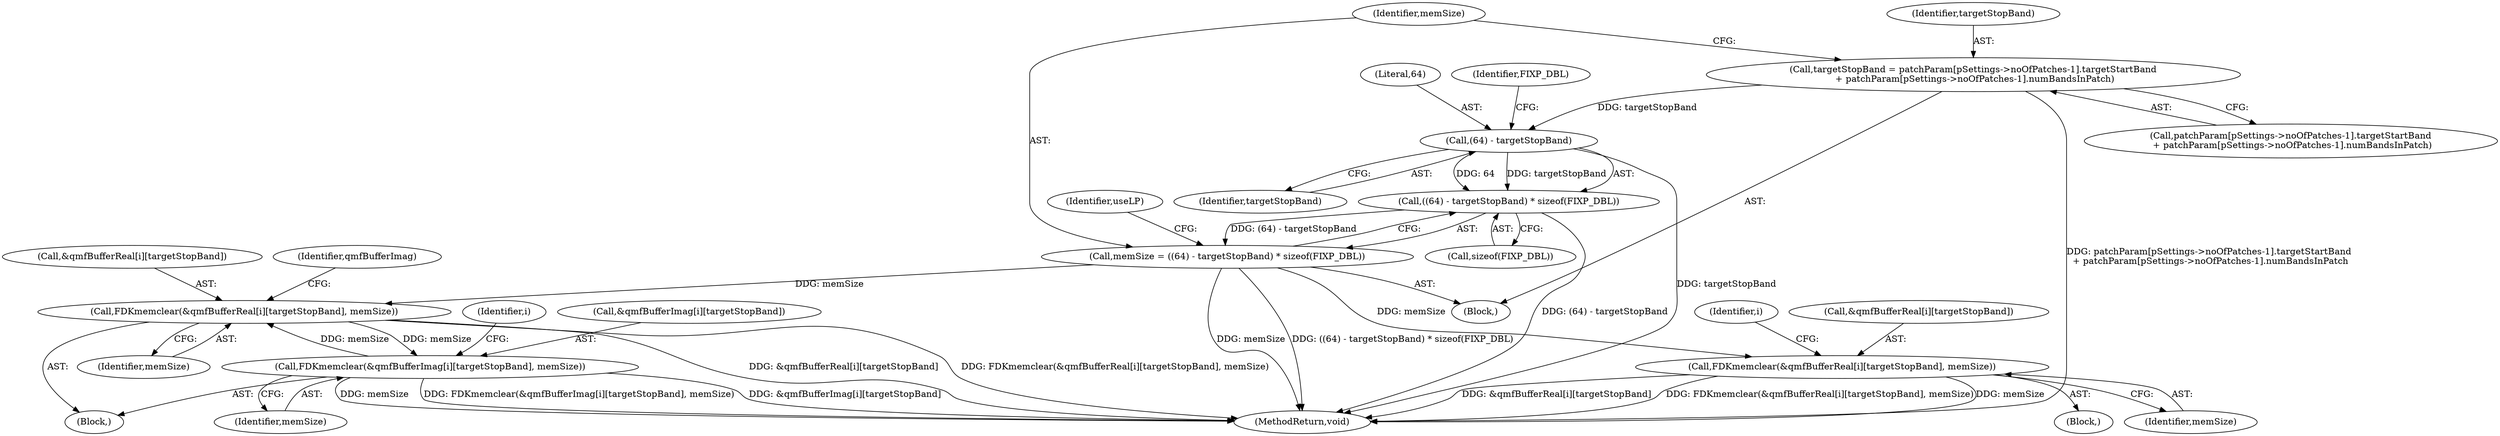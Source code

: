 digraph "0_Android_8e3be529372892e20ccf196809bc73276c822189@integer" {
"1000277" [label="(Call,targetStopBand = patchParam[pSettings->noOfPatches-1].targetStartBand\n + patchParam[pSettings->noOfPatches-1].numBandsInPatch)"];
"1000302" [label="(Call,(64) - targetStopBand)"];
"1000301" [label="(Call,((64) - targetStopBand) * sizeof(FIXP_DBL))"];
"1000299" [label="(Call,memSize = ((64) - targetStopBand) * sizeof(FIXP_DBL))"];
"1000321" [label="(Call,FDKmemclear(&qmfBufferReal[i][targetStopBand], memSize))"];
"1000329" [label="(Call,FDKmemclear(&qmfBufferImag[i][targetStopBand], memSize))"];
"1000348" [label="(Call,FDKmemclear(&qmfBufferReal[i][targetStopBand], memSize))"];
"1000349" [label="(Call,&qmfBufferReal[i][targetStopBand])"];
"1000321" [label="(Call,FDKmemclear(&qmfBufferReal[i][targetStopBand], memSize))"];
"1000301" [label="(Call,((64) - targetStopBand) * sizeof(FIXP_DBL))"];
"1000303" [label="(Literal,64)"];
"1000333" [label="(Identifier,qmfBufferImag)"];
"1000178" [label="(Block,)"];
"1000346" [label="(Identifier,i)"];
"1000320" [label="(Block,)"];
"1000347" [label="(Block,)"];
"1000348" [label="(Call,FDKmemclear(&qmfBufferReal[i][targetStopBand], memSize))"];
"1000329" [label="(Call,FDKmemclear(&qmfBufferImag[i][targetStopBand], memSize))"];
"1000302" [label="(Call,(64) - targetStopBand)"];
"1000322" [label="(Call,&qmfBufferReal[i][targetStopBand])"];
"1000336" [label="(Identifier,memSize)"];
"1000300" [label="(Identifier,memSize)"];
"1000309" [label="(Identifier,useLP)"];
"1000330" [label="(Call,&qmfBufferImag[i][targetStopBand])"];
"1000299" [label="(Call,memSize = ((64) - targetStopBand) * sizeof(FIXP_DBL))"];
"1000328" [label="(Identifier,memSize)"];
"1002027" [label="(MethodReturn,void)"];
"1000278" [label="(Identifier,targetStopBand)"];
"1000305" [label="(Call,sizeof(FIXP_DBL))"];
"1000279" [label="(Call,patchParam[pSettings->noOfPatches-1].targetStartBand\n + patchParam[pSettings->noOfPatches-1].numBandsInPatch)"];
"1000319" [label="(Identifier,i)"];
"1000304" [label="(Identifier,targetStopBand)"];
"1000355" [label="(Identifier,memSize)"];
"1000306" [label="(Identifier,FIXP_DBL)"];
"1000277" [label="(Call,targetStopBand = patchParam[pSettings->noOfPatches-1].targetStartBand\n + patchParam[pSettings->noOfPatches-1].numBandsInPatch)"];
"1000277" -> "1000178"  [label="AST: "];
"1000277" -> "1000279"  [label="CFG: "];
"1000278" -> "1000277"  [label="AST: "];
"1000279" -> "1000277"  [label="AST: "];
"1000300" -> "1000277"  [label="CFG: "];
"1000277" -> "1002027"  [label="DDG: patchParam[pSettings->noOfPatches-1].targetStartBand\n + patchParam[pSettings->noOfPatches-1].numBandsInPatch"];
"1000277" -> "1000302"  [label="DDG: targetStopBand"];
"1000302" -> "1000301"  [label="AST: "];
"1000302" -> "1000304"  [label="CFG: "];
"1000303" -> "1000302"  [label="AST: "];
"1000304" -> "1000302"  [label="AST: "];
"1000306" -> "1000302"  [label="CFG: "];
"1000302" -> "1002027"  [label="DDG: targetStopBand"];
"1000302" -> "1000301"  [label="DDG: 64"];
"1000302" -> "1000301"  [label="DDG: targetStopBand"];
"1000301" -> "1000299"  [label="AST: "];
"1000301" -> "1000305"  [label="CFG: "];
"1000305" -> "1000301"  [label="AST: "];
"1000299" -> "1000301"  [label="CFG: "];
"1000301" -> "1002027"  [label="DDG: (64) - targetStopBand"];
"1000301" -> "1000299"  [label="DDG: (64) - targetStopBand"];
"1000299" -> "1000178"  [label="AST: "];
"1000300" -> "1000299"  [label="AST: "];
"1000309" -> "1000299"  [label="CFG: "];
"1000299" -> "1002027"  [label="DDG: ((64) - targetStopBand) * sizeof(FIXP_DBL)"];
"1000299" -> "1002027"  [label="DDG: memSize"];
"1000299" -> "1000321"  [label="DDG: memSize"];
"1000299" -> "1000348"  [label="DDG: memSize"];
"1000321" -> "1000320"  [label="AST: "];
"1000321" -> "1000328"  [label="CFG: "];
"1000322" -> "1000321"  [label="AST: "];
"1000328" -> "1000321"  [label="AST: "];
"1000333" -> "1000321"  [label="CFG: "];
"1000321" -> "1002027"  [label="DDG: &qmfBufferReal[i][targetStopBand]"];
"1000321" -> "1002027"  [label="DDG: FDKmemclear(&qmfBufferReal[i][targetStopBand], memSize)"];
"1000329" -> "1000321"  [label="DDG: memSize"];
"1000321" -> "1000329"  [label="DDG: memSize"];
"1000329" -> "1000320"  [label="AST: "];
"1000329" -> "1000336"  [label="CFG: "];
"1000330" -> "1000329"  [label="AST: "];
"1000336" -> "1000329"  [label="AST: "];
"1000319" -> "1000329"  [label="CFG: "];
"1000329" -> "1002027"  [label="DDG: memSize"];
"1000329" -> "1002027"  [label="DDG: FDKmemclear(&qmfBufferImag[i][targetStopBand], memSize)"];
"1000329" -> "1002027"  [label="DDG: &qmfBufferImag[i][targetStopBand]"];
"1000348" -> "1000347"  [label="AST: "];
"1000348" -> "1000355"  [label="CFG: "];
"1000349" -> "1000348"  [label="AST: "];
"1000355" -> "1000348"  [label="AST: "];
"1000346" -> "1000348"  [label="CFG: "];
"1000348" -> "1002027"  [label="DDG: &qmfBufferReal[i][targetStopBand]"];
"1000348" -> "1002027"  [label="DDG: FDKmemclear(&qmfBufferReal[i][targetStopBand], memSize)"];
"1000348" -> "1002027"  [label="DDG: memSize"];
}
